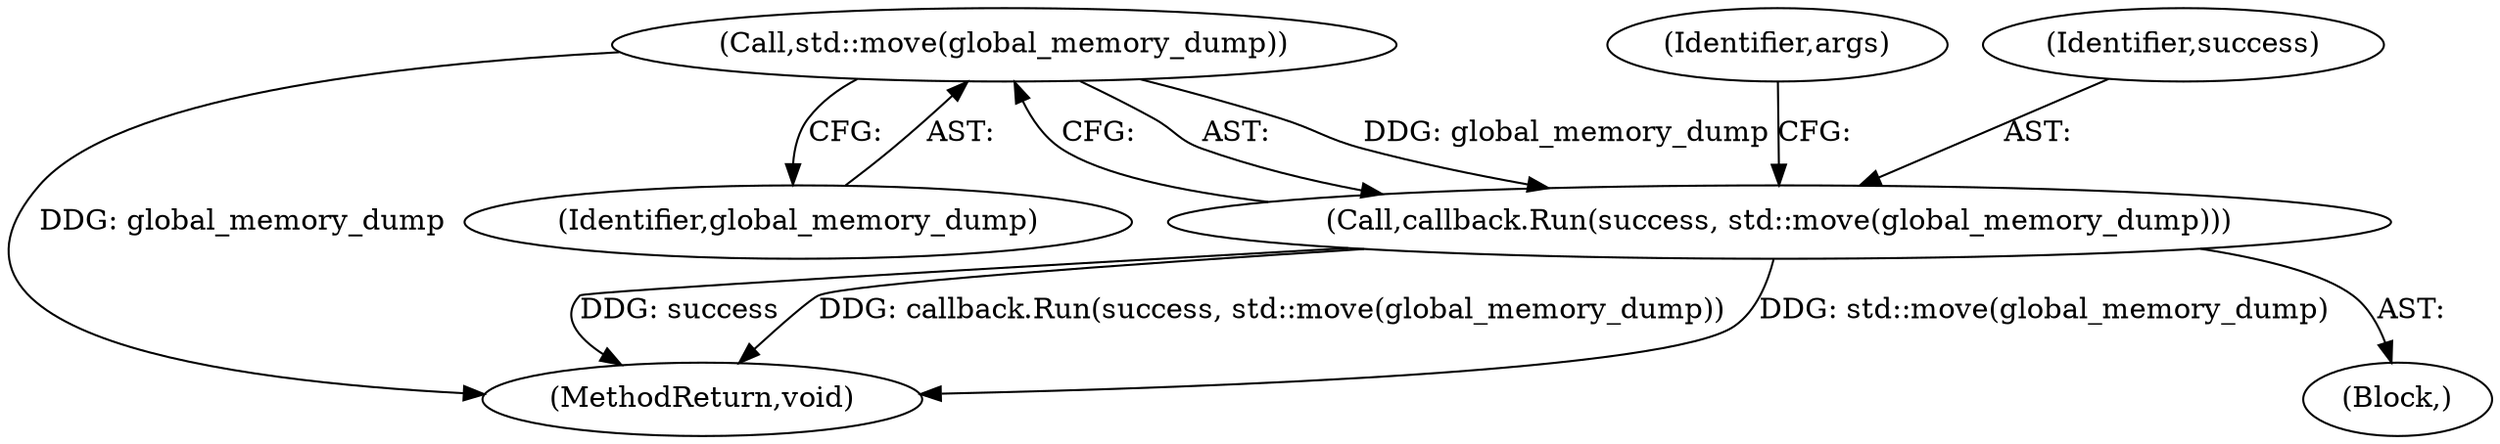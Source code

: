 digraph "0_Chrome_b44e68087804e6543a99c87076ab7648d11d9b07_0@API" {
"1000108" [label="(Call,std::move(global_memory_dump))"];
"1000106" [label="(Call,callback.Run(success, std::move(global_memory_dump)))"];
"1000116" [label="(MethodReturn,void)"];
"1000109" [label="(Identifier,global_memory_dump)"];
"1000106" [label="(Call,callback.Run(success, std::move(global_memory_dump)))"];
"1000112" [label="(Identifier,args)"];
"1000107" [label="(Identifier,success)"];
"1000105" [label="(Block,)"];
"1000108" [label="(Call,std::move(global_memory_dump))"];
"1000108" -> "1000106"  [label="AST: "];
"1000108" -> "1000109"  [label="CFG: "];
"1000109" -> "1000108"  [label="AST: "];
"1000106" -> "1000108"  [label="CFG: "];
"1000108" -> "1000116"  [label="DDG: global_memory_dump"];
"1000108" -> "1000106"  [label="DDG: global_memory_dump"];
"1000106" -> "1000105"  [label="AST: "];
"1000107" -> "1000106"  [label="AST: "];
"1000112" -> "1000106"  [label="CFG: "];
"1000106" -> "1000116"  [label="DDG: std::move(global_memory_dump)"];
"1000106" -> "1000116"  [label="DDG: success"];
"1000106" -> "1000116"  [label="DDG: callback.Run(success, std::move(global_memory_dump))"];
}
